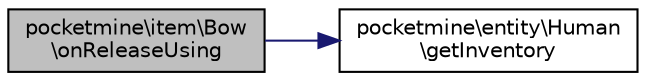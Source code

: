 digraph "pocketmine\item\Bow\onReleaseUsing"
{
 // INTERACTIVE_SVG=YES
 // LATEX_PDF_SIZE
  edge [fontname="Helvetica",fontsize="10",labelfontname="Helvetica",labelfontsize="10"];
  node [fontname="Helvetica",fontsize="10",shape=record];
  rankdir="LR";
  Node1 [label="pocketmine\\item\\Bow\l\\onReleaseUsing",height=0.2,width=0.4,color="black", fillcolor="grey75", style="filled", fontcolor="black",tooltip=" "];
  Node1 -> Node2 [color="midnightblue",fontsize="10",style="solid",fontname="Helvetica"];
  Node2 [label="pocketmine\\entity\\Human\l\\getInventory",height=0.2,width=0.4,color="black", fillcolor="white", style="filled",URL="$d4/ddf/classpocketmine_1_1entity_1_1_human.html#a34a8a68fed626a87b8f309c09b56ed20",tooltip=" "];
}
